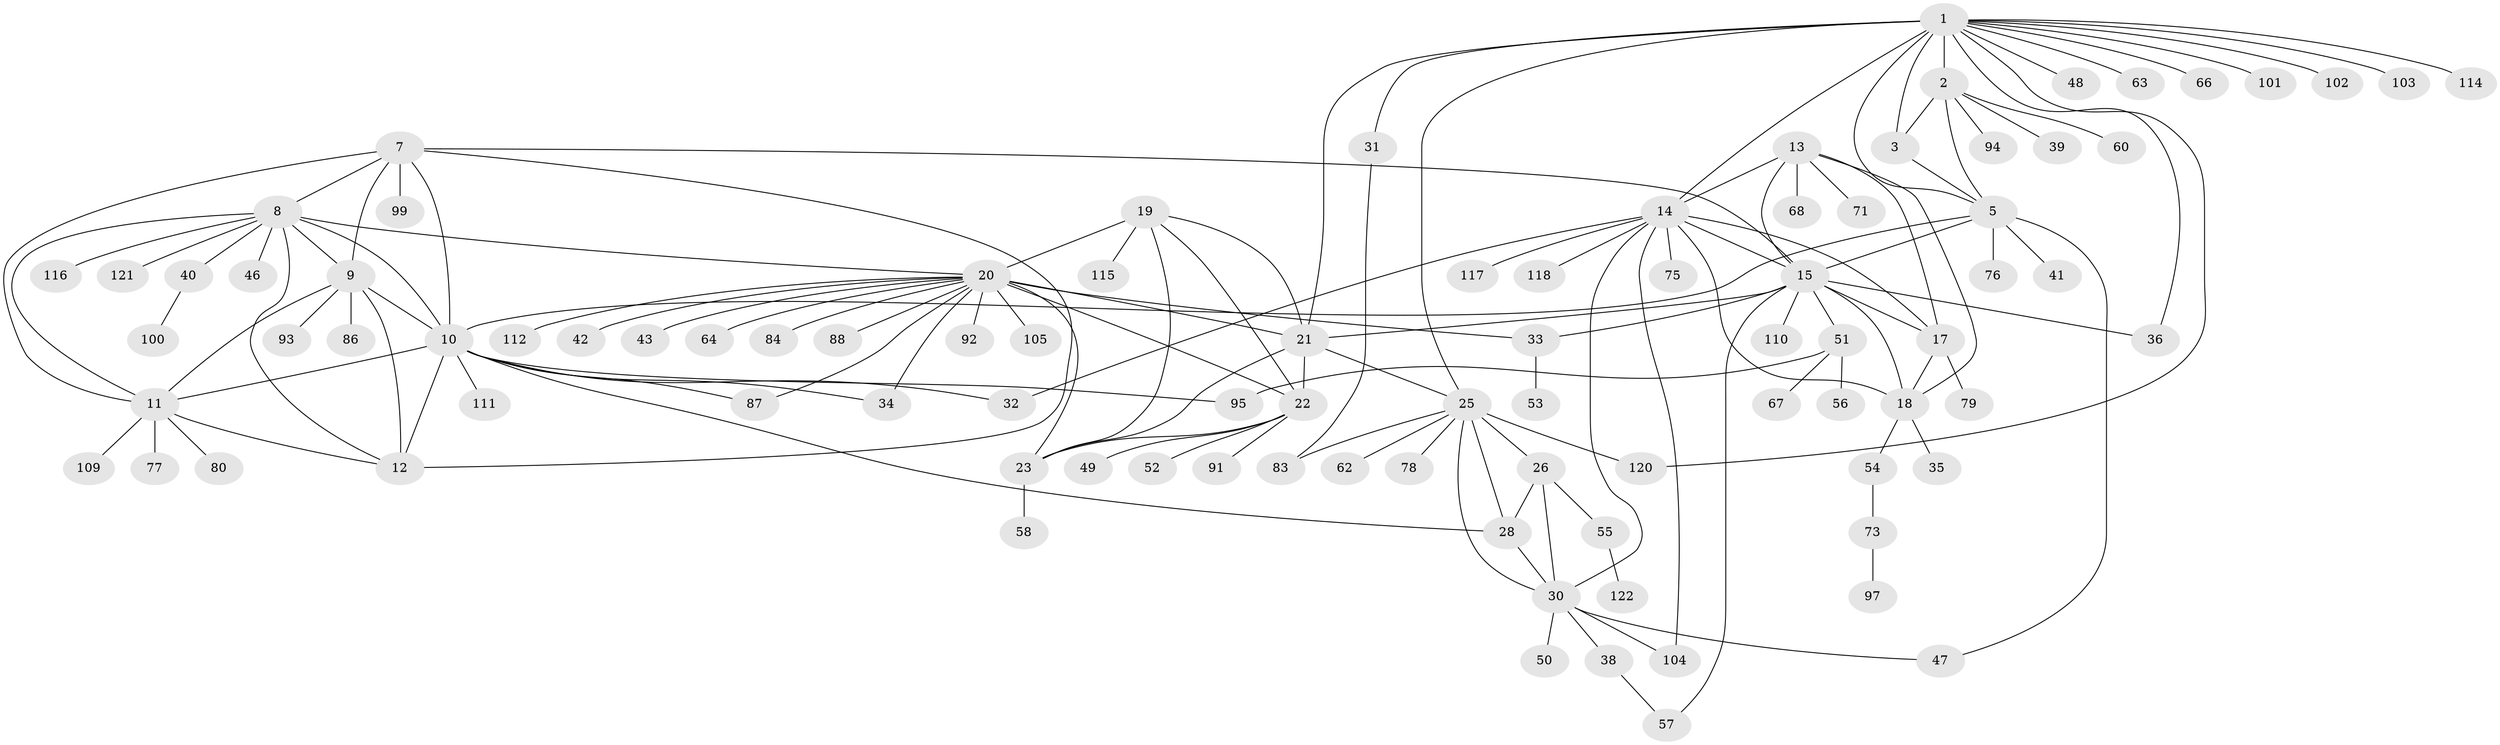 // original degree distribution, {13: 0.02459016393442623, 6: 0.03278688524590164, 5: 0.03278688524590164, 7: 0.05737704918032787, 11: 0.03278688524590164, 10: 0.02459016393442623, 8: 0.03278688524590164, 12: 0.00819672131147541, 9: 0.00819672131147541, 3: 0.03278688524590164, 2: 0.16393442622950818, 1: 0.5491803278688525}
// Generated by graph-tools (version 1.1) at 2025/11/02/27/25 16:11:30]
// undirected, 94 vertices, 139 edges
graph export_dot {
graph [start="1"]
  node [color=gray90,style=filled];
  1 [super="+6"];
  2 [super="+4"];
  3;
  5 [super="+96"];
  7 [super="+37"];
  8 [super="+65"];
  9 [super="+108"];
  10 [super="+59"];
  11 [super="+74"];
  12 [super="+45"];
  13 [super="+61"];
  14 [super="+16"];
  15 [super="+44"];
  17 [super="+82"];
  18 [super="+106"];
  19 [super="+107"];
  20 [super="+24"];
  21;
  22 [super="+81"];
  23 [super="+89"];
  25 [super="+27"];
  26 [super="+29"];
  28;
  30 [super="+119"];
  31 [super="+85"];
  32;
  33 [super="+72"];
  34;
  35;
  36;
  38 [super="+98"];
  39;
  40;
  41;
  42;
  43;
  46;
  47 [super="+70"];
  48 [super="+69"];
  49;
  50;
  51 [super="+113"];
  52;
  53;
  54;
  55;
  56;
  57;
  58;
  60;
  62;
  63;
  64;
  66;
  67;
  68;
  71;
  73 [super="+90"];
  75;
  76;
  77;
  78;
  79;
  80;
  83;
  84;
  86;
  87;
  88;
  91;
  92;
  93;
  94;
  95;
  97;
  99;
  100;
  101;
  102;
  103;
  104;
  105;
  109;
  110;
  111;
  112;
  114;
  115;
  116;
  117;
  118;
  120;
  121;
  122;
  1 -- 2 [weight=4];
  1 -- 3 [weight=2];
  1 -- 5 [weight=2];
  1 -- 21;
  1 -- 48;
  1 -- 63;
  1 -- 102;
  1 -- 114;
  1 -- 120;
  1 -- 14;
  1 -- 25;
  1 -- 66;
  1 -- 36;
  1 -- 101;
  1 -- 103;
  1 -- 31;
  2 -- 3 [weight=2];
  2 -- 5 [weight=2];
  2 -- 60;
  2 -- 39;
  2 -- 94;
  3 -- 5;
  5 -- 10;
  5 -- 41;
  5 -- 47;
  5 -- 76;
  5 -- 15;
  7 -- 8;
  7 -- 9;
  7 -- 10;
  7 -- 11;
  7 -- 12;
  7 -- 15;
  7 -- 99;
  8 -- 9;
  8 -- 10;
  8 -- 11;
  8 -- 12;
  8 -- 40;
  8 -- 46;
  8 -- 116;
  8 -- 121;
  8 -- 20;
  9 -- 10;
  9 -- 11;
  9 -- 12;
  9 -- 86;
  9 -- 93;
  10 -- 11;
  10 -- 12;
  10 -- 28;
  10 -- 32;
  10 -- 34;
  10 -- 87;
  10 -- 95;
  10 -- 111;
  11 -- 12;
  11 -- 80;
  11 -- 109;
  11 -- 77;
  13 -- 14 [weight=2];
  13 -- 15;
  13 -- 17;
  13 -- 18;
  13 -- 71;
  13 -- 68;
  14 -- 15 [weight=2];
  14 -- 17 [weight=2];
  14 -- 18 [weight=2];
  14 -- 32;
  14 -- 117;
  14 -- 104;
  14 -- 75;
  14 -- 118;
  14 -- 30;
  15 -- 17;
  15 -- 18;
  15 -- 21;
  15 -- 36;
  15 -- 51;
  15 -- 57;
  15 -- 110;
  15 -- 33;
  17 -- 18;
  17 -- 79;
  18 -- 35;
  18 -- 54;
  19 -- 20 [weight=2];
  19 -- 21;
  19 -- 22;
  19 -- 23;
  19 -- 115;
  20 -- 21 [weight=2];
  20 -- 22 [weight=2];
  20 -- 23 [weight=2];
  20 -- 33;
  20 -- 42;
  20 -- 84;
  20 -- 87;
  20 -- 92;
  20 -- 105;
  20 -- 112;
  20 -- 64;
  20 -- 34;
  20 -- 43;
  20 -- 88;
  21 -- 22;
  21 -- 23;
  21 -- 25;
  22 -- 23;
  22 -- 49;
  22 -- 52;
  22 -- 91;
  23 -- 58;
  25 -- 26 [weight=4];
  25 -- 28 [weight=2];
  25 -- 30 [weight=2];
  25 -- 78;
  25 -- 83;
  25 -- 62;
  25 -- 120;
  26 -- 28 [weight=2];
  26 -- 30 [weight=2];
  26 -- 55;
  28 -- 30;
  30 -- 38;
  30 -- 47;
  30 -- 50;
  30 -- 104;
  31 -- 83;
  33 -- 53;
  38 -- 57;
  40 -- 100;
  51 -- 56;
  51 -- 67;
  51 -- 95;
  54 -- 73;
  55 -- 122;
  73 -- 97;
}
